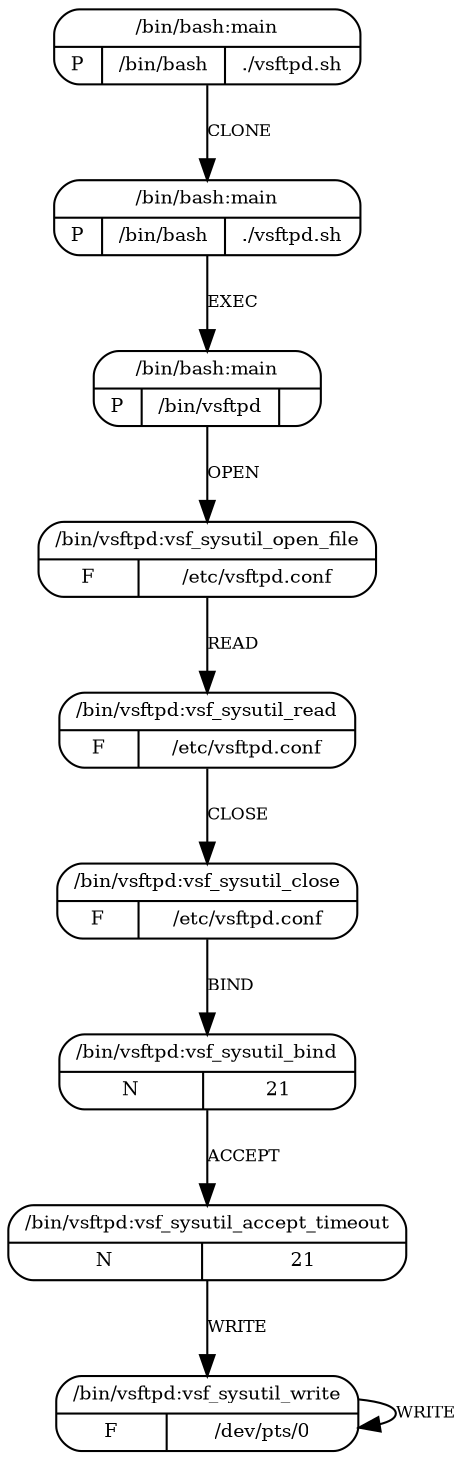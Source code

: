 digraph G {
  4 [shape=Mrecord,
     label="{{/bin/vsftpd:vsf_sysutil_read}|{F|{/etc/vsftpd.conf}}}",
     fontsize=9, ];
  5 [shape=Mrecord,
     label="{{/bin/vsftpd:vsf_sysutil_close}|{F|{/etc/vsftpd.conf}}}",
     fontsize=9, ];
  6 [shape=Mrecord, label="{{/bin/vsftpd:vsf_sysutil_bind}|{N|{21}}}",
     fontsize=9, ];
  7 [shape=Mrecord, label="{{/bin/vsftpd:vsf_sysutil_accept_timeout}|{N|{21}}}",
     fontsize=9, ];
  8 [shape=Mrecord, label="{{/bin/vsftpd:vsf_sysutil_write}|{F|{/dev/pts/0}}}",
     fontsize=9, ];
  3 [shape=Mrecord,
     label="{{/bin/vsftpd:vsf_sysutil_open_file}|{F|{/etc/vsftpd.conf}}}",
     fontsize=9, ];
  0 [shape=Mrecord, label="{{/bin/bash:main}|{P|/bin/bash|./vsftpd.sh}}",
     fontsize=9, ];
  1 [shape=Mrecord, label="{{/bin/bash:main}|{P|/bin/bash|./vsftpd.sh}}",
     fontsize=9, ];
  2 [shape=Mrecord, label="{{/bin/bash:main}|{P|/bin/vsftpd|}}", fontsize=9, ];
  
  
  4 -> 5 [label="CLOSE", fontsize=8, ];
  5 -> 6 [label="BIND", fontsize=8, ];
  6 -> 7 [label="ACCEPT", fontsize=8, ];
  7 -> 8 [label="WRITE", fontsize=8, ];
  8 -> 8 [label="WRITE", fontsize=8, ];
  3 -> 4 [label="READ", fontsize=8, ];
  0 -> 1 [label="CLONE", fontsize=8, ];
  1 -> 2 [label="EXEC", fontsize=8, ];
  2 -> 3 [label="OPEN", fontsize=8, ];
  
  }